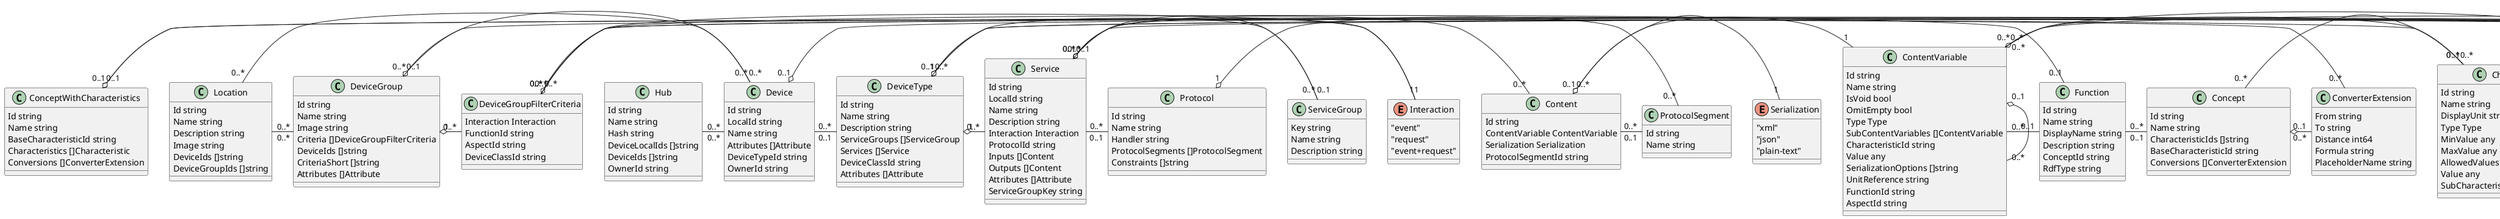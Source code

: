 @startuml
'!pragma layout elk


class Aspect {
Id string
Name string
SubAspects []Aspect
}
Aspect "1" o- "0..*" Aspect


class AspectNode {
Id string
Name string
RootId string
ParentId string
ChildIds []string
AncestorIds []string
DescendentIds []string
}



class Attribute {
Key string
Value string
Origin string
}



class Characteristic {
Id string
Name string
DisplayUnit string
Type Type
MinValue any
MaxValue any
AllowedValues []any
Value any
SubCharacteristics []Characteristic
}
Characteristic "0..1" o- "0..*" Characteristic
Characteristic "0..*" o- "1" Type


class Concept {
Id string
Name string
CharacteristicIds []string
BaseCharacteristicId string
Conversions []ConverterExtension
}
Concept "0..1" o- "0..*" ConverterExtension
Concept "0..*" - "0..*" Characteristic

class ConceptWithCharacteristics {
Id string
Name string
BaseCharacteristicId string
Characteristics []Characteristic
Conversions []ConverterExtension
}
ConceptWithCharacteristics "0..1" o- "0..*" Characteristic
ConceptWithCharacteristics "0..1" o- "0..*" ConverterExtension


class Content {
Id string
ContentVariable ContentVariable
Serialization Serialization
ProtocolSegmentId string
}
Content "0..1" o- "1" ContentVariable
Content "0..*" o- "1" Serialization
Content "0..*" - "0..1" ProtocolSegment

class ContentVariable {
Id string
Name string
IsVoid bool
OmitEmpty bool
Type Type
SubContentVariables []ContentVariable
CharacteristicId string
Value any
SerializationOptions []string
UnitReference string
FunctionId string
AspectId string
}
ContentVariable "0..1" o- "0..*" ContentVariable
ContentVariable "0..*" o- "1" Type
ContentVariable "0..*" - "0..1" Aspect
ContentVariable "0..*" - "0..1" Characteristic
ContentVariable "0..*" - "0..1" Function

class ConverterExtension {
From string
To string
Distance int64
Formula string
PlaceholderName string
}



class Device {
Id string
LocalId string
Name string
Attributes []Attribute
DeviceTypeId string
OwnerId string
}
Device "0..1" o- "0..*" Attribute
Device "0..*" - "0..1" DeviceType

class DeviceClass {
Id string
Image string
Name string
}



class DeviceGroup {
Id string
Name string
Image string
Criteria []DeviceGroupFilterCriteria
DeviceIds []string
CriteriaShort []string
Attributes []Attribute
}
DeviceGroup "0..1" o- "0..*" Attribute
DeviceGroup "1" o- "0..*" DeviceGroupFilterCriteria
DeviceGroup "0..*" - "0..*" Device

class DeviceGroupFilterCriteria {
Interaction Interaction
FunctionId string
AspectId string
DeviceClassId string
}
DeviceGroupFilterCriteria "0..*" o- "1" Interaction
DeviceGroupFilterCriteria "0..*" - "0..1" Aspect
DeviceGroupFilterCriteria "0..*" - "0..1" DeviceClass
DeviceGroupFilterCriteria "0..*" - "0..1" Function

class DeviceType {
Id string
Name string
Description string
ServiceGroups []ServiceGroup
Services []Service
DeviceClassId string
Attributes []Attribute
}
DeviceType "0..1" o- "0..*" Attribute
DeviceType "1" o- "0..*" Service
DeviceType "1" o- "0..*" ServiceGroup
DeviceType "0..*" - "0..1" DeviceClass

class Function {
Id string
Name string
DisplayName string
Description string
ConceptId string
RdfType string
}

Function "0..*" - "0..1" Concept

class Hub {
Id string
Name string
Hash string
DeviceLocalIds []string
DeviceIds []string
OwnerId string
}

Hub "0..*" - "0..*" Device

class Location {
Id string
Name string
Description string
Image string
DeviceIds []string
DeviceGroupIds []string
}

Location "0..*" - "0..*" Device
Location "0..*" - "0..*" DeviceGroup

class Protocol {
Id string
Name string
Handler string
ProtocolSegments []ProtocolSegment
Constraints []string
}
Protocol "1" o- "0..*" ProtocolSegment


class ProtocolSegment {
Id string
Name string
}



class Service {
Id string
LocalId string
Name string
Description string
Interaction Interaction
ProtocolId string
Inputs []Content
Outputs []Content
Attributes []Attribute
ServiceGroupKey string
}
Service "0..1" o- "0..*" Attribute
Service "0..1" o- "0..*" Content
Service "0..*" o- "1" Interaction
Service "0..*" - "0..1" Protocol
Service "0..*" - "0..1" ServiceGroup

class ServiceGroup {
Key string
Name string
Description string
}



enum Interaction {
		"event"
"request"
"event+request"
	}
enum Serialization {
		"xml"
"json"
"plain-text"
	}
enum Type {
		"https://schema.org/Text"
"https://schema.org/Integer"
"https://schema.org/Float"
"https://schema.org/Boolean"
"https://schema.org/ItemList"
"https://schema.org/StructuredValue"
	}

@enduml